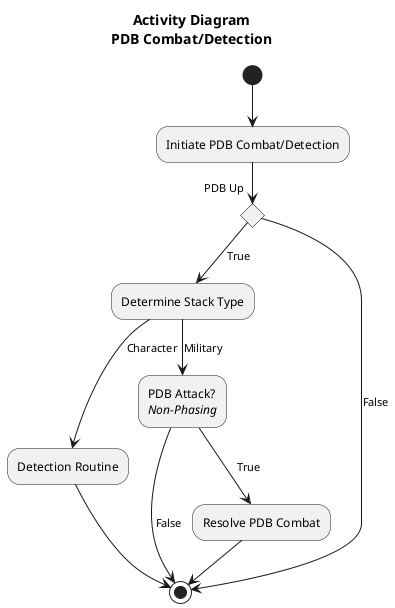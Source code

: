 @startuml

title Activity Diagram\nPDB Combat/Detection

' PDB Combat/Detection
' Written by Samuel Foster
' Parents: /Turn/Starsystem-Turn
' Children: 

(*) --> "Initiate PDB Combat/Detection" as In
	--> if "PDB Up" then
			-->[True] "Determine Stack Type" as Det
		else
			-->[False] (*)
		endif
	
	Det -->[Character] "Detection Routine"
		--> (*)
	Det -->[Military] "PDB Attack?\n<i>Non-Phasing" as Pa
		Pa --> [True] "Resolve PDB Combat" as Rc
		Rc --> (*)
		
		Pa -->[False] (*)
@enduml